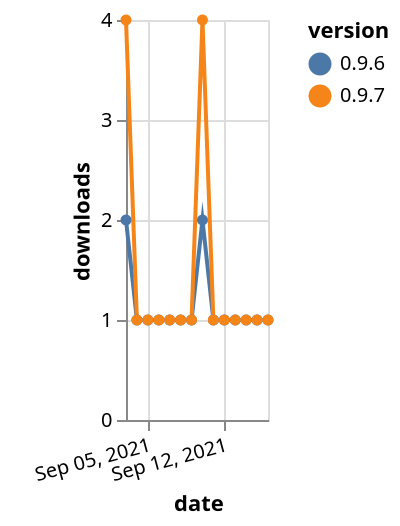 {"$schema": "https://vega.github.io/schema/vega-lite/v5.json", "description": "A simple bar chart with embedded data.", "data": {"values": [{"date": "2021-09-03", "total": 58, "delta": 2, "version": "0.9.6"}, {"date": "2021-09-04", "total": 59, "delta": 1, "version": "0.9.6"}, {"date": "2021-09-05", "total": 60, "delta": 1, "version": "0.9.6"}, {"date": "2021-09-06", "total": 61, "delta": 1, "version": "0.9.6"}, {"date": "2021-09-07", "total": 62, "delta": 1, "version": "0.9.6"}, {"date": "2021-09-08", "total": 63, "delta": 1, "version": "0.9.6"}, {"date": "2021-09-09", "total": 64, "delta": 1, "version": "0.9.6"}, {"date": "2021-09-10", "total": 66, "delta": 2, "version": "0.9.6"}, {"date": "2021-09-11", "total": 67, "delta": 1, "version": "0.9.6"}, {"date": "2021-09-12", "total": 68, "delta": 1, "version": "0.9.6"}, {"date": "2021-09-13", "total": 69, "delta": 1, "version": "0.9.6"}, {"date": "2021-09-14", "total": 70, "delta": 1, "version": "0.9.6"}, {"date": "2021-09-15", "total": 71, "delta": 1, "version": "0.9.6"}, {"date": "2021-09-16", "total": 72, "delta": 1, "version": "0.9.6"}, {"date": "2021-09-03", "total": 29, "delta": 4, "version": "0.9.7"}, {"date": "2021-09-04", "total": 30, "delta": 1, "version": "0.9.7"}, {"date": "2021-09-05", "total": 31, "delta": 1, "version": "0.9.7"}, {"date": "2021-09-06", "total": 32, "delta": 1, "version": "0.9.7"}, {"date": "2021-09-07", "total": 33, "delta": 1, "version": "0.9.7"}, {"date": "2021-09-08", "total": 34, "delta": 1, "version": "0.9.7"}, {"date": "2021-09-09", "total": 35, "delta": 1, "version": "0.9.7"}, {"date": "2021-09-10", "total": 39, "delta": 4, "version": "0.9.7"}, {"date": "2021-09-11", "total": 40, "delta": 1, "version": "0.9.7"}, {"date": "2021-09-12", "total": 41, "delta": 1, "version": "0.9.7"}, {"date": "2021-09-13", "total": 42, "delta": 1, "version": "0.9.7"}, {"date": "2021-09-14", "total": 43, "delta": 1, "version": "0.9.7"}, {"date": "2021-09-15", "total": 44, "delta": 1, "version": "0.9.7"}, {"date": "2021-09-16", "total": 45, "delta": 1, "version": "0.9.7"}]}, "width": "container", "mark": {"type": "line", "point": {"filled": true}}, "encoding": {"x": {"field": "date", "type": "temporal", "timeUnit": "yearmonthdate", "title": "date", "axis": {"labelAngle": -15}}, "y": {"field": "delta", "type": "quantitative", "title": "downloads"}, "color": {"field": "version", "type": "nominal"}, "tooltip": {"field": "delta"}}}